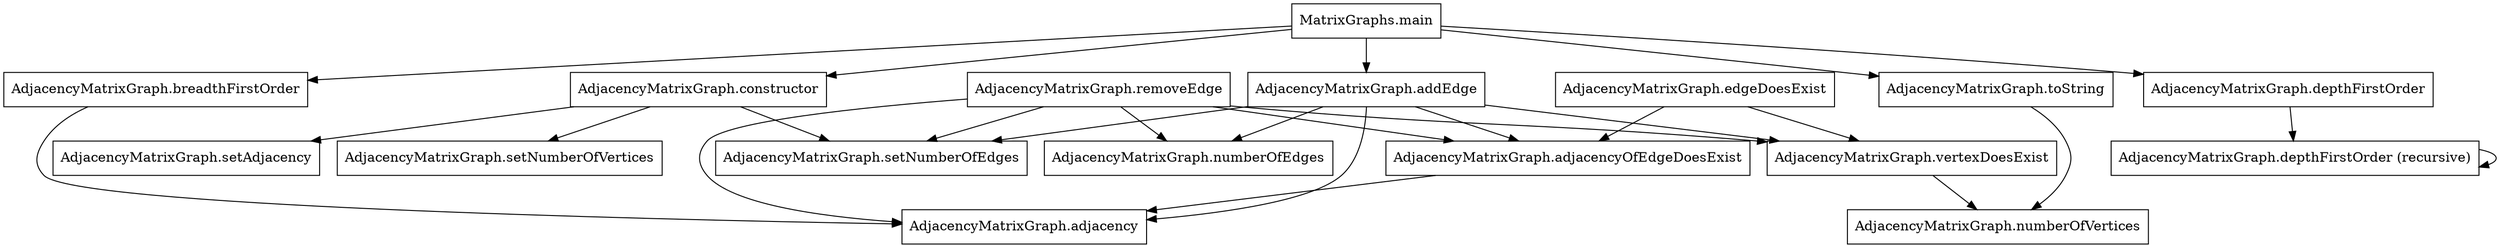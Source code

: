 digraph MatrixGraphsCallGraph {
    node [shape=box];

    // MatrixGraphs class
    "MatrixGraphs.main" -> "AdjacencyMatrixGraph.constructor";
    "MatrixGraphs.main" -> "AdjacencyMatrixGraph.addEdge";
    "MatrixGraphs.main" -> "AdjacencyMatrixGraph.toString";
    "MatrixGraphs.main" -> "AdjacencyMatrixGraph.depthFirstOrder";
    "MatrixGraphs.main" -> "AdjacencyMatrixGraph.breadthFirstOrder";

    // AdjacencyMatrixGraph class
    "AdjacencyMatrixGraph.constructor" -> "AdjacencyMatrixGraph.setNumberOfVertices";
    "AdjacencyMatrixGraph.constructor" -> "AdjacencyMatrixGraph.setNumberOfEdges";
    "AdjacencyMatrixGraph.constructor" -> "AdjacencyMatrixGraph.setAdjacency";

    "AdjacencyMatrixGraph.addEdge" -> "AdjacencyMatrixGraph.vertexDoesExist";
    "AdjacencyMatrixGraph.addEdge" -> "AdjacencyMatrixGraph.adjacencyOfEdgeDoesExist";
    "AdjacencyMatrixGraph.addEdge" -> "AdjacencyMatrixGraph.adjacency";
    "AdjacencyMatrixGraph.addEdge" -> "AdjacencyMatrixGraph.setNumberOfEdges";
    "AdjacencyMatrixGraph.addEdge" -> "AdjacencyMatrixGraph.numberOfEdges";

    "AdjacencyMatrixGraph.removeEdge" -> "AdjacencyMatrixGraph.vertexDoesExist";
    "AdjacencyMatrixGraph.removeEdge" -> "AdjacencyMatrixGraph.adjacencyOfEdgeDoesExist";
    "AdjacencyMatrixGraph.removeEdge" -> "AdjacencyMatrixGraph.adjacency";
    "AdjacencyMatrixGraph.removeEdge" -> "AdjacencyMatrixGraph.setNumberOfEdges";
    "AdjacencyMatrixGraph.removeEdge" -> "AdjacencyMatrixGraph.numberOfEdges";

    "AdjacencyMatrixGraph.depthFirstOrder" -> "AdjacencyMatrixGraph.depthFirstOrder (recursive)";

    "AdjacencyMatrixGraph.depthFirstOrder (recursive)" -> "AdjacencyMatrixGraph.depthFirstOrder (recursive)";

    "AdjacencyMatrixGraph.breadthFirstOrder" -> "AdjacencyMatrixGraph.adjacency";

    "AdjacencyMatrixGraph.toString" -> "AdjacencyMatrixGraph.numberOfVertices";

    "AdjacencyMatrixGraph.edgeDoesExist" -> "AdjacencyMatrixGraph.vertexDoesExist";
    "AdjacencyMatrixGraph.edgeDoesExist" -> "AdjacencyMatrixGraph.adjacencyOfEdgeDoesExist";

    "AdjacencyMatrixGraph.adjacencyOfEdgeDoesExist" -> "AdjacencyMatrixGraph.adjacency";

    "AdjacencyMatrixGraph.vertexDoesExist" -> "AdjacencyMatrixGraph.numberOfVertices";
}
